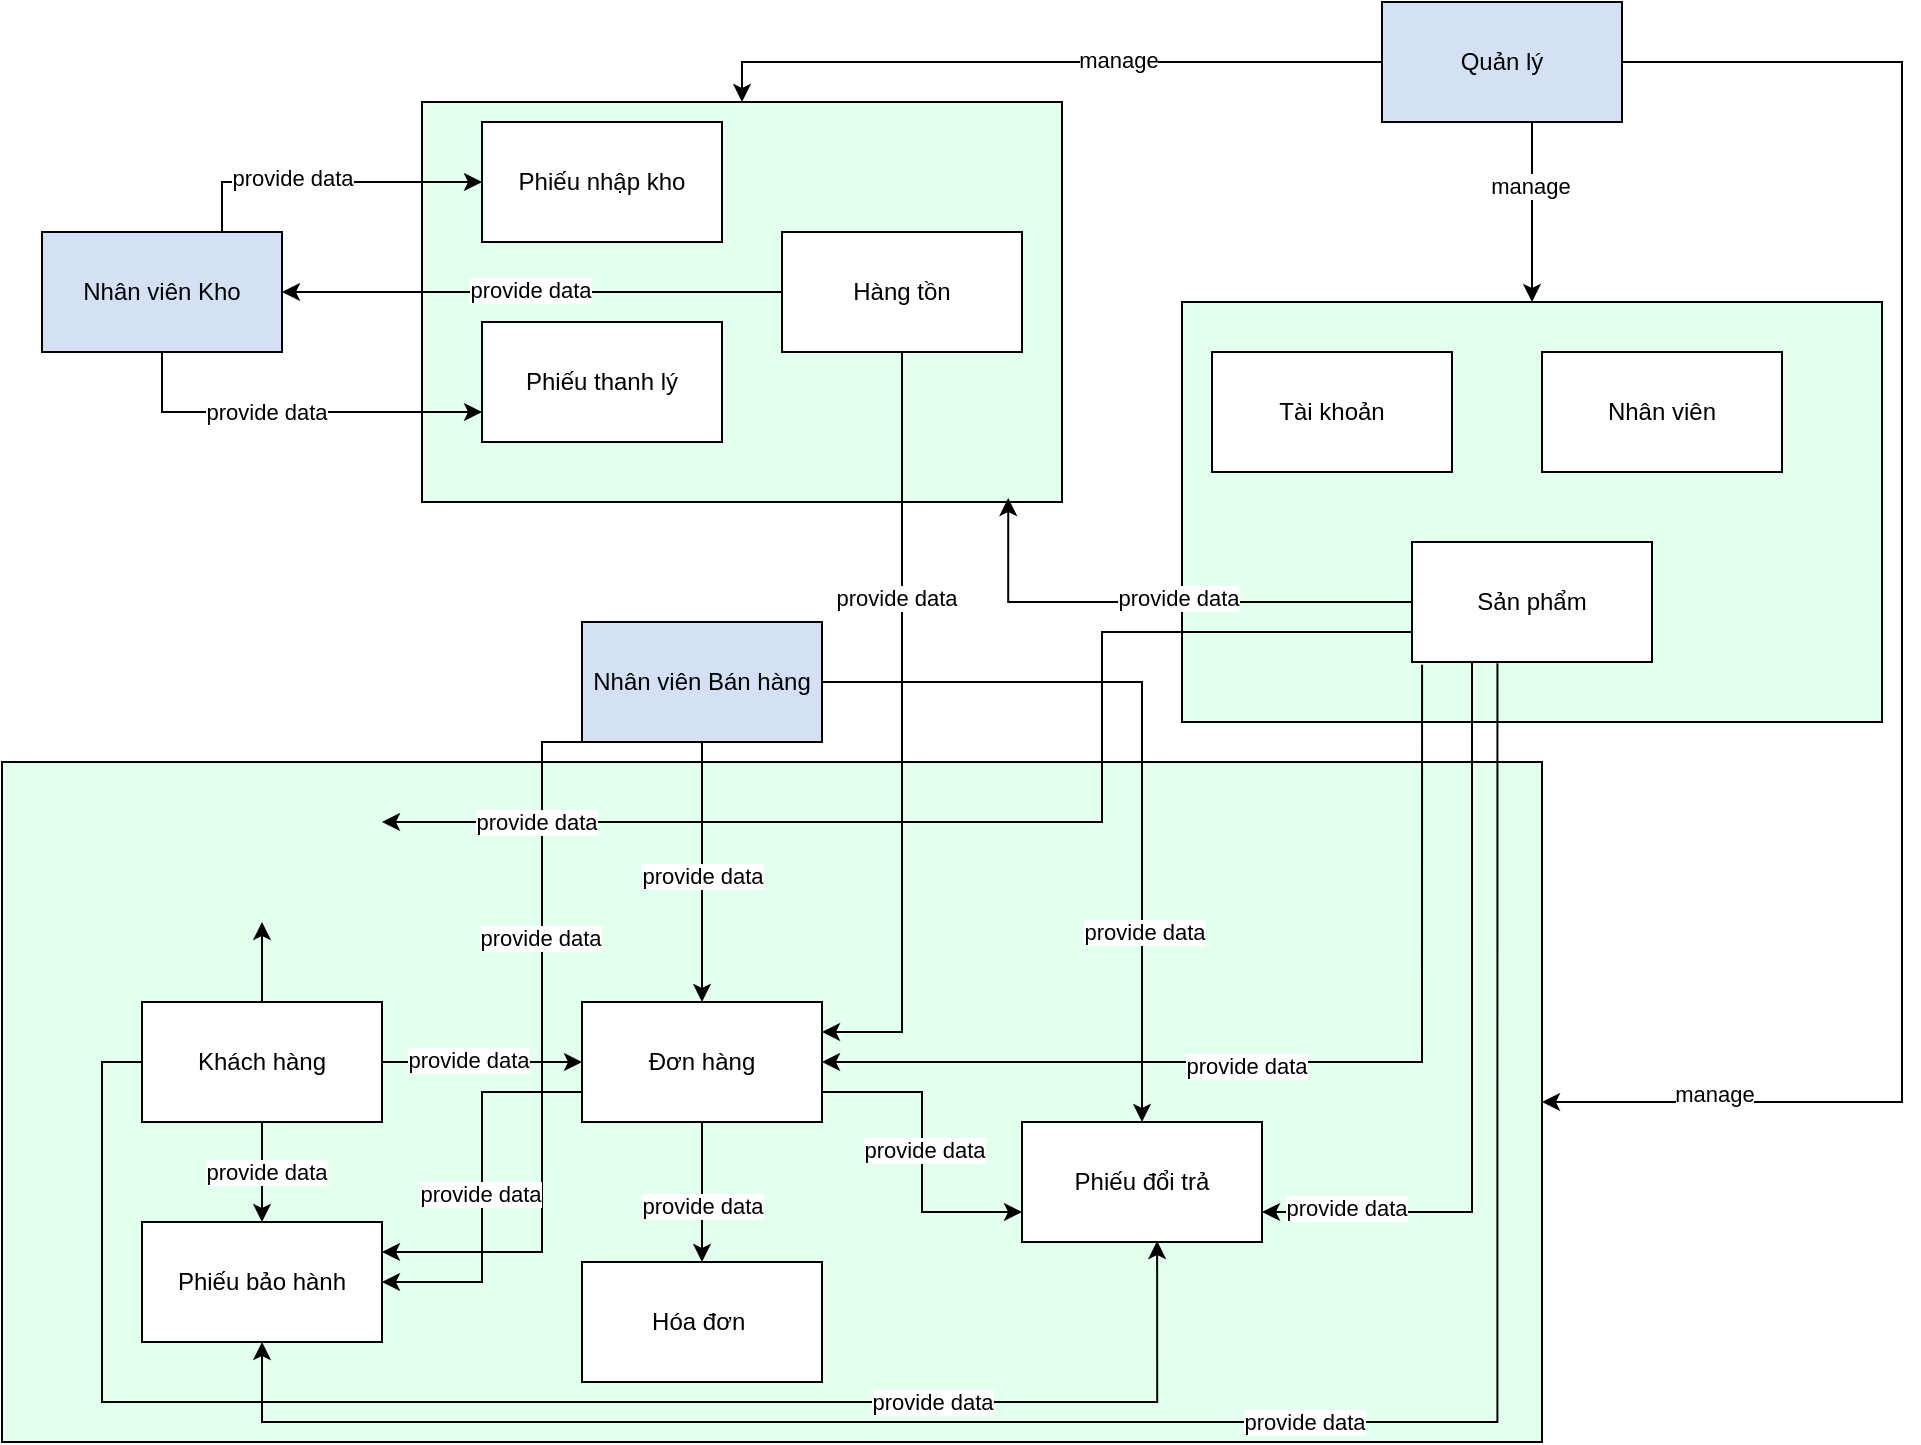 <mxfile version="26.0.3" pages="3">
  <diagram name="domain_model" id="8g47O5YV4Mrmx9nM_Q7h">
    <mxGraphModel grid="1" page="0" gridSize="10" guides="1" tooltips="1" connect="1" arrows="1" fold="1" pageScale="1" pageWidth="827" pageHeight="1169" math="0" shadow="0">
      <root>
        <mxCell id="0" />
        <mxCell id="1" parent="0" />
        <mxCell id="gtB-5dL46Ss7HvoSzJg6-44" value="" style="rounded=0;whiteSpace=wrap;html=1;fillColor=#E3FFED;" vertex="1" parent="1">
          <mxGeometry x="520" y="-270" width="320" height="200" as="geometry" />
        </mxCell>
        <mxCell id="pba7An-mCzeKfTneEF53-4" value="" style="rounded=0;whiteSpace=wrap;html=1;fillColor=#E3FFED;" vertex="1" parent="1">
          <mxGeometry x="310" y="60" width="770" height="340" as="geometry" />
        </mxCell>
        <mxCell id="gtB-5dL46Ss7HvoSzJg6-12" value="" style="rounded=0;whiteSpace=wrap;html=1;fillColor=#E3FFED;" vertex="1" parent="1">
          <mxGeometry x="900" y="-170" width="350" height="210" as="geometry" />
        </mxCell>
        <mxCell id="gtB-5dL46Ss7HvoSzJg6-13" style="edgeStyle=orthogonalEdgeStyle;rounded=0;orthogonalLoop=1;jettySize=auto;html=1;exitX=0.5;exitY=1;exitDx=0;exitDy=0;entryX=0.5;entryY=0;entryDx=0;entryDy=0;" edge="1" parent="1" source="pba7An-mCzeKfTneEF53-1" target="gtB-5dL46Ss7HvoSzJg6-12">
          <mxGeometry relative="1" as="geometry">
            <Array as="points">
              <mxPoint x="1075" y="-260" />
            </Array>
          </mxGeometry>
        </mxCell>
        <mxCell id="gtB-5dL46Ss7HvoSzJg6-14" value="manage" style="edgeLabel;html=1;align=center;verticalAlign=middle;resizable=0;points=[];" connectable="0" vertex="1" parent="gtB-5dL46Ss7HvoSzJg6-13">
          <mxGeometry x="-0.116" y="-1" relative="1" as="geometry">
            <mxPoint as="offset" />
          </mxGeometry>
        </mxCell>
        <mxCell id="gtB-5dL46Ss7HvoSzJg6-45" style="edgeStyle=orthogonalEdgeStyle;rounded=0;orthogonalLoop=1;jettySize=auto;html=1;exitX=0;exitY=0.5;exitDx=0;exitDy=0;entryX=0.5;entryY=0;entryDx=0;entryDy=0;" edge="1" parent="1" source="pba7An-mCzeKfTneEF53-1" target="gtB-5dL46Ss7HvoSzJg6-44">
          <mxGeometry relative="1" as="geometry" />
        </mxCell>
        <mxCell id="gtB-5dL46Ss7HvoSzJg6-46" value="manage" style="edgeLabel;html=1;align=center;verticalAlign=middle;resizable=0;points=[];" connectable="0" vertex="1" parent="gtB-5dL46Ss7HvoSzJg6-45">
          <mxGeometry x="-0.225" y="-1" relative="1" as="geometry">
            <mxPoint as="offset" />
          </mxGeometry>
        </mxCell>
        <mxCell id="gtB-5dL46Ss7HvoSzJg6-84" style="edgeStyle=orthogonalEdgeStyle;rounded=0;orthogonalLoop=1;jettySize=auto;html=1;exitX=1;exitY=0.5;exitDx=0;exitDy=0;entryX=1;entryY=0.5;entryDx=0;entryDy=0;" edge="1" parent="1" source="pba7An-mCzeKfTneEF53-1" target="pba7An-mCzeKfTneEF53-4">
          <mxGeometry relative="1" as="geometry">
            <Array as="points">
              <mxPoint x="1260" y="-290" />
              <mxPoint x="1260" y="230" />
            </Array>
          </mxGeometry>
        </mxCell>
        <mxCell id="gtB-5dL46Ss7HvoSzJg6-85" value="manage" style="edgeLabel;html=1;align=center;verticalAlign=middle;resizable=0;points=[];" connectable="0" vertex="1" parent="gtB-5dL46Ss7HvoSzJg6-84">
          <mxGeometry x="0.793" y="-4" relative="1" as="geometry">
            <mxPoint x="-1" as="offset" />
          </mxGeometry>
        </mxCell>
        <mxCell id="pba7An-mCzeKfTneEF53-1" value="Quản lý" style="rounded=0;whiteSpace=wrap;html=1;fillColor=#D4E1F5;" vertex="1" parent="1">
          <mxGeometry x="1000" y="-320" width="120" height="60" as="geometry" />
        </mxCell>
        <mxCell id="gtB-5dL46Ss7HvoSzJg6-47" style="edgeStyle=orthogonalEdgeStyle;rounded=0;orthogonalLoop=1;jettySize=auto;html=1;exitX=0.5;exitY=1;exitDx=0;exitDy=0;entryX=0;entryY=0.75;entryDx=0;entryDy=0;" edge="1" parent="1" source="pba7An-mCzeKfTneEF53-2" target="gtB-5dL46Ss7HvoSzJg6-7">
          <mxGeometry relative="1" as="geometry" />
        </mxCell>
        <mxCell id="gtB-5dL46Ss7HvoSzJg6-48" value="provide data" style="edgeLabel;html=1;align=center;verticalAlign=middle;resizable=0;points=[];" connectable="0" vertex="1" parent="gtB-5dL46Ss7HvoSzJg6-47">
          <mxGeometry x="-0.143" relative="1" as="geometry">
            <mxPoint as="offset" />
          </mxGeometry>
        </mxCell>
        <mxCell id="gtB-5dL46Ss7HvoSzJg6-55" style="edgeStyle=orthogonalEdgeStyle;rounded=0;orthogonalLoop=1;jettySize=auto;html=1;exitX=0.75;exitY=0;exitDx=0;exitDy=0;" edge="1" parent="1" source="pba7An-mCzeKfTneEF53-2" target="gtB-5dL46Ss7HvoSzJg6-6">
          <mxGeometry relative="1" as="geometry" />
        </mxCell>
        <mxCell id="gtB-5dL46Ss7HvoSzJg6-56" value="provide data" style="edgeLabel;html=1;align=center;verticalAlign=middle;resizable=0;points=[];" connectable="0" vertex="1" parent="gtB-5dL46Ss7HvoSzJg6-55">
          <mxGeometry x="-0.228" y="2" relative="1" as="geometry">
            <mxPoint as="offset" />
          </mxGeometry>
        </mxCell>
        <mxCell id="pba7An-mCzeKfTneEF53-2" value="Nhân viên Kho" style="rounded=0;whiteSpace=wrap;html=1;fillColor=#D4E1F5;" vertex="1" parent="1">
          <mxGeometry x="330" y="-205" width="120" height="60" as="geometry" />
        </mxCell>
        <mxCell id="gtB-5dL46Ss7HvoSzJg6-37" style="edgeStyle=orthogonalEdgeStyle;rounded=0;orthogonalLoop=1;jettySize=auto;html=1;exitX=0.5;exitY=1;exitDx=0;exitDy=0;entryX=0.5;entryY=0;entryDx=0;entryDy=0;" edge="1" parent="1" source="pba7An-mCzeKfTneEF53-3" target="gtB-5dL46Ss7HvoSzJg6-5">
          <mxGeometry relative="1" as="geometry" />
        </mxCell>
        <mxCell id="gtB-5dL46Ss7HvoSzJg6-38" value="provide data" style="edgeLabel;html=1;align=center;verticalAlign=middle;resizable=0;points=[];" connectable="0" vertex="1" parent="gtB-5dL46Ss7HvoSzJg6-37">
          <mxGeometry x="0.033" relative="1" as="geometry">
            <mxPoint as="offset" />
          </mxGeometry>
        </mxCell>
        <mxCell id="gtB-5dL46Ss7HvoSzJg6-80" style="edgeStyle=orthogonalEdgeStyle;rounded=0;orthogonalLoop=1;jettySize=auto;html=1;exitX=1;exitY=0.5;exitDx=0;exitDy=0;entryX=0.5;entryY=0;entryDx=0;entryDy=0;" edge="1" parent="1" source="pba7An-mCzeKfTneEF53-3" target="gtB-5dL46Ss7HvoSzJg6-9">
          <mxGeometry relative="1" as="geometry" />
        </mxCell>
        <mxCell id="gtB-5dL46Ss7HvoSzJg6-81" value="provide data" style="edgeLabel;html=1;align=center;verticalAlign=middle;resizable=0;points=[];" connectable="0" vertex="1" parent="gtB-5dL46Ss7HvoSzJg6-80">
          <mxGeometry x="0.498" y="1" relative="1" as="geometry">
            <mxPoint as="offset" />
          </mxGeometry>
        </mxCell>
        <mxCell id="gtB-5dL46Ss7HvoSzJg6-82" style="edgeStyle=orthogonalEdgeStyle;rounded=0;orthogonalLoop=1;jettySize=auto;html=1;exitX=0.25;exitY=1;exitDx=0;exitDy=0;entryX=1;entryY=0.25;entryDx=0;entryDy=0;" edge="1" parent="1" source="pba7An-mCzeKfTneEF53-3" target="gtB-5dL46Ss7HvoSzJg6-10">
          <mxGeometry relative="1" as="geometry">
            <Array as="points">
              <mxPoint x="580" y="50" />
              <mxPoint x="580" y="305" />
            </Array>
          </mxGeometry>
        </mxCell>
        <mxCell id="gtB-5dL46Ss7HvoSzJg6-83" value="provide data" style="edgeLabel;html=1;align=center;verticalAlign=middle;resizable=0;points=[];" connectable="0" vertex="1" parent="gtB-5dL46Ss7HvoSzJg6-82">
          <mxGeometry x="-0.232" y="-1" relative="1" as="geometry">
            <mxPoint as="offset" />
          </mxGeometry>
        </mxCell>
        <mxCell id="pba7An-mCzeKfTneEF53-3" value="Nhân viên Bán hàng" style="rounded=0;whiteSpace=wrap;html=1;fillColor=#D4E1F5;" vertex="1" parent="1">
          <mxGeometry x="600" y="-10" width="120" height="60" as="geometry" />
        </mxCell>
        <mxCell id="gtB-5dL46Ss7HvoSzJg6-59" style="edgeStyle=orthogonalEdgeStyle;rounded=0;orthogonalLoop=1;jettySize=auto;html=1;exitX=1;exitY=0.5;exitDx=0;exitDy=0;entryX=0;entryY=0.5;entryDx=0;entryDy=0;" edge="1" parent="1" source="gtB-5dL46Ss7HvoSzJg6-1" target="gtB-5dL46Ss7HvoSzJg6-5">
          <mxGeometry relative="1" as="geometry" />
        </mxCell>
        <mxCell id="gtB-5dL46Ss7HvoSzJg6-60" value="provide data" style="edgeLabel;html=1;align=center;verticalAlign=middle;resizable=0;points=[];" connectable="0" vertex="1" parent="gtB-5dL46Ss7HvoSzJg6-59">
          <mxGeometry x="-0.14" y="2" relative="1" as="geometry">
            <mxPoint y="1" as="offset" />
          </mxGeometry>
        </mxCell>
        <mxCell id="gtB-5dL46Ss7HvoSzJg6-67" style="edgeStyle=orthogonalEdgeStyle;rounded=0;orthogonalLoop=1;jettySize=auto;html=1;exitX=0.5;exitY=1;exitDx=0;exitDy=0;entryX=0.5;entryY=0;entryDx=0;entryDy=0;" edge="1" parent="1" source="gtB-5dL46Ss7HvoSzJg6-1" target="gtB-5dL46Ss7HvoSzJg6-10">
          <mxGeometry relative="1" as="geometry" />
        </mxCell>
        <mxCell id="gtB-5dL46Ss7HvoSzJg6-68" value="provide data" style="edgeLabel;html=1;align=center;verticalAlign=middle;resizable=0;points=[];" connectable="0" vertex="1" parent="gtB-5dL46Ss7HvoSzJg6-67">
          <mxGeometry x="-0.02" y="2" relative="1" as="geometry">
            <mxPoint as="offset" />
          </mxGeometry>
        </mxCell>
        <mxCell id="gtB-5dL46Ss7HvoSzJg6-69" style="edgeStyle=orthogonalEdgeStyle;rounded=0;orthogonalLoop=1;jettySize=auto;html=1;exitX=0.5;exitY=0;exitDx=0;exitDy=0;entryX=0.5;entryY=1;entryDx=0;entryDy=0;" edge="1" parent="1" source="gtB-5dL46Ss7HvoSzJg6-1">
          <mxGeometry relative="1" as="geometry">
            <mxPoint x="440" y="140" as="targetPoint" />
          </mxGeometry>
        </mxCell>
        <mxCell id="gtB-5dL46Ss7HvoSzJg6-1" value="Khách hàng" style="rounded=0;whiteSpace=wrap;html=1;" vertex="1" parent="1">
          <mxGeometry x="380" y="180" width="120" height="60" as="geometry" />
        </mxCell>
        <mxCell id="gtB-5dL46Ss7HvoSzJg6-24" style="edgeStyle=orthogonalEdgeStyle;rounded=0;orthogonalLoop=1;jettySize=auto;html=1;exitX=0.042;exitY=1.022;exitDx=0;exitDy=0;entryX=1;entryY=0.5;entryDx=0;entryDy=0;exitPerimeter=0;" edge="1" parent="1" source="gtB-5dL46Ss7HvoSzJg6-2" target="gtB-5dL46Ss7HvoSzJg6-5">
          <mxGeometry relative="1" as="geometry">
            <Array as="points">
              <mxPoint x="1020" y="210" />
            </Array>
          </mxGeometry>
        </mxCell>
        <mxCell id="gtB-5dL46Ss7HvoSzJg6-25" value="provide data" style="edgeLabel;html=1;align=center;verticalAlign=middle;resizable=0;points=[];" connectable="0" vertex="1" parent="gtB-5dL46Ss7HvoSzJg6-24">
          <mxGeometry x="0.152" y="2" relative="1" as="geometry">
            <mxPoint as="offset" />
          </mxGeometry>
        </mxCell>
        <mxCell id="gtB-5dL46Ss7HvoSzJg6-30" style="edgeStyle=orthogonalEdgeStyle;rounded=0;orthogonalLoop=1;jettySize=auto;html=1;exitX=0;exitY=0.5;exitDx=0;exitDy=0;entryX=0.916;entryY=0.99;entryDx=0;entryDy=0;entryPerimeter=0;" edge="1" parent="1" source="gtB-5dL46Ss7HvoSzJg6-2" target="gtB-5dL46Ss7HvoSzJg6-44">
          <mxGeometry relative="1" as="geometry" />
        </mxCell>
        <mxCell id="gtB-5dL46Ss7HvoSzJg6-31" value="provide data" style="edgeLabel;html=1;align=center;verticalAlign=middle;resizable=0;points=[];" connectable="0" vertex="1" parent="gtB-5dL46Ss7HvoSzJg6-30">
          <mxGeometry x="-0.07" y="-2" relative="1" as="geometry">
            <mxPoint x="1" as="offset" />
          </mxGeometry>
        </mxCell>
        <mxCell id="gtB-5dL46Ss7HvoSzJg6-73" style="edgeStyle=orthogonalEdgeStyle;rounded=0;orthogonalLoop=1;jettySize=auto;html=1;exitX=0;exitY=0.75;exitDx=0;exitDy=0;" edge="1" parent="1" source="gtB-5dL46Ss7HvoSzJg6-2">
          <mxGeometry relative="1" as="geometry">
            <mxPoint x="500" y="90" as="targetPoint" />
            <Array as="points">
              <mxPoint x="860" y="-5" />
              <mxPoint x="860" y="90" />
              <mxPoint x="500" y="90" />
            </Array>
          </mxGeometry>
        </mxCell>
        <mxCell id="gtB-5dL46Ss7HvoSzJg6-74" value="provide data" style="edgeLabel;html=1;align=center;verticalAlign=middle;resizable=0;points=[];" connectable="0" vertex="1" parent="gtB-5dL46Ss7HvoSzJg6-73">
          <mxGeometry x="0.749" relative="1" as="geometry">
            <mxPoint as="offset" />
          </mxGeometry>
        </mxCell>
        <mxCell id="gtB-5dL46Ss7HvoSzJg6-76" style="edgeStyle=orthogonalEdgeStyle;rounded=0;orthogonalLoop=1;jettySize=auto;html=1;exitX=0.25;exitY=1;exitDx=0;exitDy=0;entryX=1;entryY=0.75;entryDx=0;entryDy=0;" edge="1" parent="1" source="gtB-5dL46Ss7HvoSzJg6-2" target="gtB-5dL46Ss7HvoSzJg6-9">
          <mxGeometry relative="1" as="geometry" />
        </mxCell>
        <mxCell id="gtB-5dL46Ss7HvoSzJg6-77" value="provide data" style="edgeLabel;html=1;align=center;verticalAlign=middle;resizable=0;points=[];" connectable="0" vertex="1" parent="gtB-5dL46Ss7HvoSzJg6-76">
          <mxGeometry x="0.782" y="-2" relative="1" as="geometry">
            <mxPoint as="offset" />
          </mxGeometry>
        </mxCell>
        <mxCell id="gtB-5dL46Ss7HvoSzJg6-78" style="edgeStyle=orthogonalEdgeStyle;rounded=0;orthogonalLoop=1;jettySize=auto;html=1;exitX=0.356;exitY=1.011;exitDx=0;exitDy=0;entryX=0.5;entryY=1;entryDx=0;entryDy=0;exitPerimeter=0;" edge="1" parent="1" source="gtB-5dL46Ss7HvoSzJg6-2" target="gtB-5dL46Ss7HvoSzJg6-10">
          <mxGeometry relative="1" as="geometry">
            <Array as="points">
              <mxPoint x="1058" y="390" />
              <mxPoint x="440" y="390" />
            </Array>
          </mxGeometry>
        </mxCell>
        <mxCell id="gtB-5dL46Ss7HvoSzJg6-79" value="provide data" style="edgeLabel;html=1;align=center;verticalAlign=middle;resizable=0;points=[];" connectable="0" vertex="1" parent="gtB-5dL46Ss7HvoSzJg6-78">
          <mxGeometry x="-0.081" relative="1" as="geometry">
            <mxPoint as="offset" />
          </mxGeometry>
        </mxCell>
        <mxCell id="gtB-5dL46Ss7HvoSzJg6-2" value="Sản phẩm" style="rounded=0;whiteSpace=wrap;html=1;" vertex="1" parent="1">
          <mxGeometry x="1015" y="-50" width="120" height="60" as="geometry" />
        </mxCell>
        <mxCell id="gtB-5dL46Ss7HvoSzJg6-3" value="Tài khoản" style="rounded=0;whiteSpace=wrap;html=1;" vertex="1" parent="1">
          <mxGeometry x="915" y="-145" width="120" height="60" as="geometry" />
        </mxCell>
        <mxCell id="gtB-5dL46Ss7HvoSzJg6-4" value="Hóa đơn&amp;nbsp;" style="rounded=0;whiteSpace=wrap;html=1;" vertex="1" parent="1">
          <mxGeometry x="600" y="310" width="120" height="60" as="geometry" />
        </mxCell>
        <mxCell id="gtB-5dL46Ss7HvoSzJg6-61" style="edgeStyle=orthogonalEdgeStyle;rounded=0;orthogonalLoop=1;jettySize=auto;html=1;exitX=0;exitY=0.75;exitDx=0;exitDy=0;entryX=1;entryY=0.5;entryDx=0;entryDy=0;" edge="1" parent="1" source="gtB-5dL46Ss7HvoSzJg6-5" target="gtB-5dL46Ss7HvoSzJg6-10">
          <mxGeometry relative="1" as="geometry" />
        </mxCell>
        <mxCell id="gtB-5dL46Ss7HvoSzJg6-62" value="provide data" style="edgeLabel;html=1;align=center;verticalAlign=middle;resizable=0;points=[];" connectable="0" vertex="1" parent="gtB-5dL46Ss7HvoSzJg6-61">
          <mxGeometry x="0.021" y="-1" relative="1" as="geometry">
            <mxPoint y="1" as="offset" />
          </mxGeometry>
        </mxCell>
        <mxCell id="gtB-5dL46Ss7HvoSzJg6-63" style="edgeStyle=orthogonalEdgeStyle;rounded=0;orthogonalLoop=1;jettySize=auto;html=1;exitX=0.5;exitY=1;exitDx=0;exitDy=0;entryX=0.5;entryY=0;entryDx=0;entryDy=0;" edge="1" parent="1" source="gtB-5dL46Ss7HvoSzJg6-5" target="gtB-5dL46Ss7HvoSzJg6-4">
          <mxGeometry relative="1" as="geometry" />
        </mxCell>
        <mxCell id="gtB-5dL46Ss7HvoSzJg6-64" value="provide data" style="edgeLabel;html=1;align=center;verticalAlign=middle;resizable=0;points=[];" connectable="0" vertex="1" parent="gtB-5dL46Ss7HvoSzJg6-63">
          <mxGeometry x="0.157" relative="1" as="geometry">
            <mxPoint y="1" as="offset" />
          </mxGeometry>
        </mxCell>
        <mxCell id="gtB-5dL46Ss7HvoSzJg6-65" style="edgeStyle=orthogonalEdgeStyle;rounded=0;orthogonalLoop=1;jettySize=auto;html=1;exitX=1;exitY=0.75;exitDx=0;exitDy=0;entryX=0;entryY=0.75;entryDx=0;entryDy=0;" edge="1" parent="1" source="gtB-5dL46Ss7HvoSzJg6-5" target="gtB-5dL46Ss7HvoSzJg6-9">
          <mxGeometry relative="1" as="geometry" />
        </mxCell>
        <mxCell id="gtB-5dL46Ss7HvoSzJg6-66" value="provide data" style="edgeLabel;html=1;align=center;verticalAlign=middle;resizable=0;points=[];" connectable="0" vertex="1" parent="gtB-5dL46Ss7HvoSzJg6-65">
          <mxGeometry x="-0.019" y="1" relative="1" as="geometry">
            <mxPoint as="offset" />
          </mxGeometry>
        </mxCell>
        <mxCell id="gtB-5dL46Ss7HvoSzJg6-5" value="Đơn hàng" style="rounded=0;whiteSpace=wrap;html=1;" vertex="1" parent="1">
          <mxGeometry x="600" y="180" width="120" height="60" as="geometry" />
        </mxCell>
        <mxCell id="gtB-5dL46Ss7HvoSzJg6-6" value="Phiếu nhập kho" style="rounded=0;whiteSpace=wrap;html=1;" vertex="1" parent="1">
          <mxGeometry x="550" y="-260" width="120" height="60" as="geometry" />
        </mxCell>
        <mxCell id="gtB-5dL46Ss7HvoSzJg6-7" value="Phiếu thanh lý" style="rounded=0;whiteSpace=wrap;html=1;" vertex="1" parent="1">
          <mxGeometry x="550" y="-160" width="120" height="60" as="geometry" />
        </mxCell>
        <mxCell id="gtB-5dL46Ss7HvoSzJg6-9" value="Phiếu đổi trả" style="rounded=0;whiteSpace=wrap;html=1;" vertex="1" parent="1">
          <mxGeometry x="820" y="240" width="120" height="60" as="geometry" />
        </mxCell>
        <mxCell id="gtB-5dL46Ss7HvoSzJg6-10" value="Phiếu bảo hành" style="rounded=0;whiteSpace=wrap;html=1;" vertex="1" parent="1">
          <mxGeometry x="380" y="290" width="120" height="60" as="geometry" />
        </mxCell>
        <mxCell id="gtB-5dL46Ss7HvoSzJg6-11" style="edgeStyle=orthogonalEdgeStyle;rounded=0;orthogonalLoop=1;jettySize=auto;html=1;exitX=0.5;exitY=1;exitDx=0;exitDy=0;" edge="1" parent="1" source="gtB-5dL46Ss7HvoSzJg6-4" target="gtB-5dL46Ss7HvoSzJg6-4">
          <mxGeometry relative="1" as="geometry" />
        </mxCell>
        <mxCell id="gtB-5dL46Ss7HvoSzJg6-15" value="Nhân viên" style="rounded=0;whiteSpace=wrap;html=1;" vertex="1" parent="1">
          <mxGeometry x="1080" y="-145" width="120" height="60" as="geometry" />
        </mxCell>
        <mxCell id="gtB-5dL46Ss7HvoSzJg6-41" style="edgeStyle=orthogonalEdgeStyle;rounded=0;orthogonalLoop=1;jettySize=auto;html=1;exitX=0;exitY=0.5;exitDx=0;exitDy=0;entryX=1;entryY=0.5;entryDx=0;entryDy=0;" edge="1" parent="1" source="gtB-5dL46Ss7HvoSzJg6-16" target="pba7An-mCzeKfTneEF53-2">
          <mxGeometry relative="1" as="geometry" />
        </mxCell>
        <mxCell id="gtB-5dL46Ss7HvoSzJg6-42" value="provide data" style="edgeLabel;html=1;align=center;verticalAlign=middle;resizable=0;points=[];" connectable="0" vertex="1" parent="gtB-5dL46Ss7HvoSzJg6-41">
          <mxGeometry x="0.012" y="-1" relative="1" as="geometry">
            <mxPoint as="offset" />
          </mxGeometry>
        </mxCell>
        <mxCell id="gtB-5dL46Ss7HvoSzJg6-57" style="edgeStyle=orthogonalEdgeStyle;rounded=0;orthogonalLoop=1;jettySize=auto;html=1;exitX=0.5;exitY=1;exitDx=0;exitDy=0;entryX=1;entryY=0.25;entryDx=0;entryDy=0;" edge="1" parent="1" source="gtB-5dL46Ss7HvoSzJg6-16" target="gtB-5dL46Ss7HvoSzJg6-5">
          <mxGeometry relative="1" as="geometry">
            <Array as="points">
              <mxPoint x="760" y="195" />
            </Array>
          </mxGeometry>
        </mxCell>
        <mxCell id="gtB-5dL46Ss7HvoSzJg6-58" value="provide data" style="edgeLabel;html=1;align=center;verticalAlign=middle;resizable=0;points=[];" connectable="0" vertex="1" parent="gtB-5dL46Ss7HvoSzJg6-57">
          <mxGeometry x="-0.353" y="-3" relative="1" as="geometry">
            <mxPoint as="offset" />
          </mxGeometry>
        </mxCell>
        <mxCell id="gtB-5dL46Ss7HvoSzJg6-16" value="Hàng tồn" style="rounded=0;whiteSpace=wrap;html=1;" vertex="1" parent="1">
          <mxGeometry x="700" y="-205" width="120" height="60" as="geometry" />
        </mxCell>
        <mxCell id="gtB-5dL46Ss7HvoSzJg6-71" style="edgeStyle=orthogonalEdgeStyle;rounded=0;orthogonalLoop=1;jettySize=auto;html=1;exitX=0;exitY=0.5;exitDx=0;exitDy=0;entryX=0.563;entryY=0.992;entryDx=0;entryDy=0;entryPerimeter=0;" edge="1" parent="1" source="gtB-5dL46Ss7HvoSzJg6-1" target="gtB-5dL46Ss7HvoSzJg6-9">
          <mxGeometry relative="1" as="geometry">
            <Array as="points">
              <mxPoint x="360" y="210" />
              <mxPoint x="360" y="380" />
              <mxPoint x="888" y="380" />
            </Array>
          </mxGeometry>
        </mxCell>
        <mxCell id="gtB-5dL46Ss7HvoSzJg6-72" value="provide data" style="edgeLabel;html=1;align=center;verticalAlign=middle;resizable=0;points=[];" connectable="0" vertex="1" parent="gtB-5dL46Ss7HvoSzJg6-71">
          <mxGeometry x="0.516" y="1" relative="1" as="geometry">
            <mxPoint y="1" as="offset" />
          </mxGeometry>
        </mxCell>
      </root>
    </mxGraphModel>
  </diagram>
  <diagram id="LRNct_yUOXBUGIG6ZYP3" name="workflow">
    <mxGraphModel grid="1" page="1" gridSize="10" guides="1" tooltips="1" connect="1" arrows="1" fold="1" pageScale="1" pageWidth="827" pageHeight="1169" math="0" shadow="0">
      <root>
        <mxCell id="0" />
        <mxCell id="1" parent="0" />
        <mxCell id="taWqz2ASpAI2P42YCAbE-28" style="edgeStyle=orthogonalEdgeStyle;rounded=0;orthogonalLoop=1;jettySize=auto;html=1;exitX=0.5;exitY=1;exitDx=0;exitDy=0;entryX=0.5;entryY=0;entryDx=0;entryDy=0;" edge="1" parent="1" source="taWqz2ASpAI2P42YCAbE-17" target="taWqz2ASpAI2P42YCAbE-18">
          <mxGeometry relative="1" as="geometry" />
        </mxCell>
        <mxCell id="taWqz2ASpAI2P42YCAbE-17" value="Start" style="ellipse;whiteSpace=wrap;html=1;fillColor=#DBEDFF;" vertex="1" parent="1">
          <mxGeometry x="384" y="170" width="60" height="40" as="geometry" />
        </mxCell>
        <mxCell id="taWqz2ASpAI2P42YCAbE-26" style="edgeStyle=orthogonalEdgeStyle;rounded=0;orthogonalLoop=1;jettySize=auto;html=1;exitX=1;exitY=0.5;exitDx=0;exitDy=0;entryX=0.5;entryY=0;entryDx=0;entryDy=0;" edge="1" parent="1" source="taWqz2ASpAI2P42YCAbE-18" target="taWqz2ASpAI2P42YCAbE-22">
          <mxGeometry relative="1" as="geometry" />
        </mxCell>
        <mxCell id="taWqz2ASpAI2P42YCAbE-18" value="Submit/&amp;nbsp;&lt;div&gt;Re-submit&lt;/div&gt;" style="rounded=0;whiteSpace=wrap;html=1;fillColor=#DBEDFF;" vertex="1" parent="1">
          <mxGeometry x="379" y="240" width="70" height="40" as="geometry" />
        </mxCell>
        <mxCell id="taWqz2ASpAI2P42YCAbE-31" style="edgeStyle=orthogonalEdgeStyle;rounded=0;orthogonalLoop=1;jettySize=auto;html=1;exitX=0;exitY=0.5;exitDx=0;exitDy=0;entryX=0.5;entryY=1;entryDx=0;entryDy=0;" edge="1" parent="1" source="taWqz2ASpAI2P42YCAbE-19" target="taWqz2ASpAI2P42YCAbE-18">
          <mxGeometry relative="1" as="geometry" />
        </mxCell>
        <mxCell id="taWqz2ASpAI2P42YCAbE-19" value="Reject" style="rounded=0;whiteSpace=wrap;html=1;fillColor=#DBEDFF;" vertex="1" parent="1">
          <mxGeometry x="530" y="370" width="70" height="40" as="geometry" />
        </mxCell>
        <mxCell id="taWqz2ASpAI2P42YCAbE-29" style="edgeStyle=orthogonalEdgeStyle;rounded=0;orthogonalLoop=1;jettySize=auto;html=1;exitX=0.5;exitY=1;exitDx=0;exitDy=0;entryX=0.5;entryY=0;entryDx=0;entryDy=0;" edge="1" parent="1" source="taWqz2ASpAI2P42YCAbE-20" target="taWqz2ASpAI2P42YCAbE-27">
          <mxGeometry relative="1" as="geometry" />
        </mxCell>
        <mxCell id="taWqz2ASpAI2P42YCAbE-20" value="Approve" style="rounded=0;whiteSpace=wrap;html=1;fillColor=#DBEDFF;" vertex="1" parent="1">
          <mxGeometry x="640" y="370" width="70" height="40" as="geometry" />
        </mxCell>
        <mxCell id="taWqz2ASpAI2P42YCAbE-24" style="edgeStyle=orthogonalEdgeStyle;rounded=0;orthogonalLoop=1;jettySize=auto;html=1;exitX=0;exitY=0.5;exitDx=0;exitDy=0;entryX=0.5;entryY=0;entryDx=0;entryDy=0;" edge="1" parent="1" source="taWqz2ASpAI2P42YCAbE-22" target="taWqz2ASpAI2P42YCAbE-19">
          <mxGeometry relative="1" as="geometry" />
        </mxCell>
        <mxCell id="taWqz2ASpAI2P42YCAbE-22" value="" style="rhombus;whiteSpace=wrap;html=1;fillColor=#DBEDFF;" vertex="1" parent="1">
          <mxGeometry x="610" y="310" width="20" height="10" as="geometry" />
        </mxCell>
        <mxCell id="taWqz2ASpAI2P42YCAbE-25" style="edgeStyle=orthogonalEdgeStyle;rounded=0;orthogonalLoop=1;jettySize=auto;html=1;exitX=1;exitY=0.5;exitDx=0;exitDy=0;entryX=0.5;entryY=0;entryDx=0;entryDy=0;" edge="1" parent="1" source="taWqz2ASpAI2P42YCAbE-22" target="taWqz2ASpAI2P42YCAbE-20">
          <mxGeometry relative="1" as="geometry" />
        </mxCell>
        <mxCell id="taWqz2ASpAI2P42YCAbE-27" value="End" style="ellipse;whiteSpace=wrap;html=1;fillColor=#DBEDFF;" vertex="1" parent="1">
          <mxGeometry x="645" y="440" width="60" height="40" as="geometry" />
        </mxCell>
        <mxCell id="taWqz2ASpAI2P42YCAbE-32" value="" style="endArrow=none;html=1;rounded=0;" edge="1" parent="1">
          <mxGeometry width="50" height="50" relative="1" as="geometry">
            <mxPoint x="510" y="500" as="sourcePoint" />
            <mxPoint x="510" y="120" as="targetPoint" />
          </mxGeometry>
        </mxCell>
        <mxCell id="taWqz2ASpAI2P42YCAbE-33" value="" style="endArrow=none;html=1;rounded=0;" edge="1" parent="1">
          <mxGeometry width="50" height="50" relative="1" as="geometry">
            <mxPoint x="730" y="500" as="sourcePoint" />
            <mxPoint x="730" y="80" as="targetPoint" />
          </mxGeometry>
        </mxCell>
        <mxCell id="taWqz2ASpAI2P42YCAbE-34" value="" style="endArrow=none;html=1;rounded=0;" edge="1" parent="1">
          <mxGeometry width="50" height="50" relative="1" as="geometry">
            <mxPoint x="350" y="500" as="sourcePoint" />
            <mxPoint x="350" y="80" as="targetPoint" />
          </mxGeometry>
        </mxCell>
        <mxCell id="taWqz2ASpAI2P42YCAbE-35" value="" style="endArrow=none;html=1;rounded=0;" edge="1" parent="1">
          <mxGeometry width="50" height="50" relative="1" as="geometry">
            <mxPoint x="350" y="160" as="sourcePoint" />
            <mxPoint x="730" y="160" as="targetPoint" />
          </mxGeometry>
        </mxCell>
        <mxCell id="taWqz2ASpAI2P42YCAbE-36" value="" style="endArrow=none;html=1;rounded=0;" edge="1" parent="1">
          <mxGeometry width="50" height="50" relative="1" as="geometry">
            <mxPoint x="350" y="120" as="sourcePoint" />
            <mxPoint x="730" y="120" as="targetPoint" />
          </mxGeometry>
        </mxCell>
        <mxCell id="taWqz2ASpAI2P42YCAbE-37" value="" style="endArrow=none;html=1;rounded=0;" edge="1" parent="1">
          <mxGeometry width="50" height="50" relative="1" as="geometry">
            <mxPoint x="350" y="500" as="sourcePoint" />
            <mxPoint x="730" y="500" as="targetPoint" />
          </mxGeometry>
        </mxCell>
        <mxCell id="taWqz2ASpAI2P42YCAbE-39" value="Nhân viên bán hàng" style="text;html=1;align=center;verticalAlign=middle;whiteSpace=wrap;rounded=0;" vertex="1" parent="1">
          <mxGeometry x="360" y="130" width="130" height="30" as="geometry" />
        </mxCell>
        <mxCell id="taWqz2ASpAI2P42YCAbE-40" value="Nhân viên kho" style="text;html=1;align=center;verticalAlign=middle;whiteSpace=wrap;rounded=0;" vertex="1" parent="1">
          <mxGeometry x="555" y="130" width="130" height="30" as="geometry" />
        </mxCell>
        <mxCell id="taWqz2ASpAI2P42YCAbE-41" value="" style="endArrow=none;html=1;rounded=0;" edge="1" parent="1">
          <mxGeometry width="50" height="50" relative="1" as="geometry">
            <mxPoint x="350" y="80" as="sourcePoint" />
            <mxPoint x="730" y="80" as="targetPoint" />
          </mxGeometry>
        </mxCell>
        <mxCell id="taWqz2ASpAI2P42YCAbE-42" value="Định giá và mua lại sản phẩm từ khách hàng" style="text;html=1;align=center;verticalAlign=middle;whiteSpace=wrap;rounded=0;" vertex="1" parent="1">
          <mxGeometry x="350" y="90" width="250" height="30" as="geometry" />
        </mxCell>
      </root>
    </mxGraphModel>
  </diagram>
  <diagram id="t9OrNcQ6l6zXscCSqeZE" name="state_transition">
    <mxGraphModel grid="1" page="1" gridSize="10" guides="1" tooltips="1" connect="1" arrows="1" fold="1" pageScale="1" pageWidth="827" pageHeight="1169" math="0" shadow="0">
      <root>
        <mxCell id="0" />
        <mxCell id="1" parent="0" />
        <mxCell id="TJbWnyzF_KcYzhvshdzC-9" style="edgeStyle=orthogonalEdgeStyle;rounded=0;orthogonalLoop=1;jettySize=auto;html=1;exitX=1;exitY=0.5;exitDx=0;exitDy=0;entryX=0.5;entryY=0;entryDx=0;entryDy=0;" edge="1" parent="1" source="TJbWnyzF_KcYzhvshdzC-1" target="TJbWnyzF_KcYzhvshdzC-4">
          <mxGeometry relative="1" as="geometry" />
        </mxCell>
        <mxCell id="TJbWnyzF_KcYzhvshdzC-21" value="Phiếu định giá được&amp;nbsp;&lt;div&gt;gửi đến quản lý&lt;/div&gt;" style="edgeLabel;html=1;align=center;verticalAlign=middle;resizable=0;points=[];" connectable="0" vertex="1" parent="TJbWnyzF_KcYzhvshdzC-9">
          <mxGeometry x="-0.283" y="3" relative="1" as="geometry">
            <mxPoint as="offset" />
          </mxGeometry>
        </mxCell>
        <mxCell id="iH4e1KCJOzUTD6vUI4jR-1" style="edgeStyle=orthogonalEdgeStyle;rounded=0;orthogonalLoop=1;jettySize=auto;html=1;exitX=1;exitY=0;exitDx=0;exitDy=0;" edge="1" parent="1" source="TJbWnyzF_KcYzhvshdzC-1">
          <mxGeometry relative="1" as="geometry">
            <mxPoint x="310" y="200" as="targetPoint" />
          </mxGeometry>
        </mxCell>
        <mxCell id="TJbWnyzF_KcYzhvshdzC-1" value="Submitted" style="rounded=1;whiteSpace=wrap;html=1;" vertex="1" parent="1">
          <mxGeometry x="230" y="210" width="90" height="40" as="geometry" />
        </mxCell>
        <mxCell id="TJbWnyzF_KcYzhvshdzC-20" style="edgeStyle=orthogonalEdgeStyle;rounded=0;orthogonalLoop=1;jettySize=auto;html=1;exitX=0;exitY=0.5;exitDx=0;exitDy=0;entryX=0.5;entryY=1;entryDx=0;entryDy=0;" edge="1" parent="1" source="TJbWnyzF_KcYzhvshdzC-2" target="TJbWnyzF_KcYzhvshdzC-1">
          <mxGeometry relative="1" as="geometry" />
        </mxCell>
        <mxCell id="TJbWnyzF_KcYzhvshdzC-22" value="Gửi thông báo đến&amp;nbsp;&lt;div&gt;nhân viên kho để&amp;nbsp;&lt;/div&gt;&lt;div&gt;chỉnh sửa và nộp lại&lt;/div&gt;" style="edgeLabel;html=1;align=center;verticalAlign=middle;resizable=0;points=[];" connectable="0" vertex="1" parent="TJbWnyzF_KcYzhvshdzC-20">
          <mxGeometry x="-0.065" relative="1" as="geometry">
            <mxPoint as="offset" />
          </mxGeometry>
        </mxCell>
        <mxCell id="TJbWnyzF_KcYzhvshdzC-2" value="Rejected" style="rounded=1;whiteSpace=wrap;html=1;" vertex="1" parent="1">
          <mxGeometry x="430" y="320" width="90" height="40" as="geometry" />
        </mxCell>
        <mxCell id="TJbWnyzF_KcYzhvshdzC-23" style="edgeStyle=orthogonalEdgeStyle;rounded=0;orthogonalLoop=1;jettySize=auto;html=1;exitX=0.5;exitY=1;exitDx=0;exitDy=0;entryX=0.5;entryY=0;entryDx=0;entryDy=0;" edge="1" parent="1" source="TJbWnyzF_KcYzhvshdzC-3" target="TJbWnyzF_KcYzhvshdzC-14">
          <mxGeometry relative="1" as="geometry" />
        </mxCell>
        <mxCell id="TJbWnyzF_KcYzhvshdzC-3" value="Approved" style="rounded=1;whiteSpace=wrap;html=1;" vertex="1" parent="1">
          <mxGeometry x="660" y="320" width="90" height="40" as="geometry" />
        </mxCell>
        <mxCell id="TJbWnyzF_KcYzhvshdzC-7" value="Quản lý không&amp;nbsp;&lt;div&gt;duyệt đơn thanh lý&lt;/div&gt;" style="edgeStyle=orthogonalEdgeStyle;rounded=0;orthogonalLoop=1;jettySize=auto;html=1;exitX=0;exitY=0.5;exitDx=0;exitDy=0;entryX=0.5;entryY=0;entryDx=0;entryDy=0;" edge="1" parent="1" source="TJbWnyzF_KcYzhvshdzC-4" target="TJbWnyzF_KcYzhvshdzC-2">
          <mxGeometry relative="1" as="geometry" />
        </mxCell>
        <mxCell id="TJbWnyzF_KcYzhvshdzC-8" style="edgeStyle=orthogonalEdgeStyle;rounded=0;orthogonalLoop=1;jettySize=auto;html=1;exitX=1;exitY=0.5;exitDx=0;exitDy=0;entryX=0.5;entryY=0;entryDx=0;entryDy=0;" edge="1" parent="1" source="TJbWnyzF_KcYzhvshdzC-4" target="TJbWnyzF_KcYzhvshdzC-3">
          <mxGeometry relative="1" as="geometry" />
        </mxCell>
        <mxCell id="TJbWnyzF_KcYzhvshdzC-19" value="Quản lý&lt;br&gt;&lt;div&gt;&amp;nbsp;duyệt đơn thanh lý&lt;/div&gt;" style="edgeLabel;html=1;align=center;verticalAlign=middle;resizable=0;points=[];" connectable="0" vertex="1" parent="TJbWnyzF_KcYzhvshdzC-8">
          <mxGeometry x="-0.33" y="1" relative="1" as="geometry">
            <mxPoint as="offset" />
          </mxGeometry>
        </mxCell>
        <mxCell id="TJbWnyzF_KcYzhvshdzC-4" value="" style="rhombus;whiteSpace=wrap;html=1;" vertex="1" parent="1">
          <mxGeometry x="550" y="270" width="20" height="10" as="geometry" />
        </mxCell>
        <mxCell id="TJbWnyzF_KcYzhvshdzC-12" style="edgeStyle=orthogonalEdgeStyle;rounded=0;orthogonalLoop=1;jettySize=auto;html=1;exitX=0.5;exitY=1;exitDx=0;exitDy=0;entryX=0.5;entryY=0;entryDx=0;entryDy=0;" edge="1" parent="1" source="TJbWnyzF_KcYzhvshdzC-11" target="TJbWnyzF_KcYzhvshdzC-1">
          <mxGeometry relative="1" as="geometry" />
        </mxCell>
        <mxCell id="TJbWnyzF_KcYzhvshdzC-18" value="Nhân viên bán hàng Submit&amp;nbsp;&lt;div&gt;phiếu nhập kho&lt;/div&gt;" style="edgeLabel;html=1;align=center;verticalAlign=middle;resizable=0;points=[];" connectable="0" vertex="1" parent="TJbWnyzF_KcYzhvshdzC-12">
          <mxGeometry x="-0.244" relative="1" as="geometry">
            <mxPoint as="offset" />
          </mxGeometry>
        </mxCell>
        <mxCell id="TJbWnyzF_KcYzhvshdzC-11" value="" style="ellipse;whiteSpace=wrap;html=1;aspect=fixed;fillColor=#000000;" vertex="1" parent="1">
          <mxGeometry x="265" y="120" width="20" height="20" as="geometry" />
        </mxCell>
        <mxCell id="TJbWnyzF_KcYzhvshdzC-16" value="" style="group" connectable="0" vertex="1" parent="1">
          <mxGeometry x="690" y="390" width="30" height="30" as="geometry" />
        </mxCell>
        <mxCell id="TJbWnyzF_KcYzhvshdzC-14" value="" style="ellipse;whiteSpace=wrap;html=1;aspect=fixed;" vertex="1" parent="TJbWnyzF_KcYzhvshdzC-16">
          <mxGeometry width="30" height="30" as="geometry" />
        </mxCell>
        <mxCell id="TJbWnyzF_KcYzhvshdzC-13" value="" style="ellipse;whiteSpace=wrap;html=1;aspect=fixed;fillColor=#000000;" vertex="1" parent="TJbWnyzF_KcYzhvshdzC-16">
          <mxGeometry x="5" y="5" width="20" height="20" as="geometry" />
        </mxCell>
      </root>
    </mxGraphModel>
  </diagram>
</mxfile>
